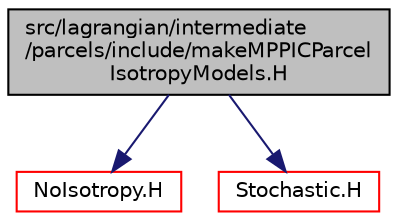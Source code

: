 digraph "src/lagrangian/intermediate/parcels/include/makeMPPICParcelIsotropyModels.H"
{
  bgcolor="transparent";
  edge [fontname="Helvetica",fontsize="10",labelfontname="Helvetica",labelfontsize="10"];
  node [fontname="Helvetica",fontsize="10",shape=record];
  Node1 [label="src/lagrangian/intermediate\l/parcels/include/makeMPPICParcel\lIsotropyModels.H",height=0.2,width=0.4,color="black", fillcolor="grey75", style="filled", fontcolor="black"];
  Node1 -> Node2 [color="midnightblue",fontsize="10",style="solid",fontname="Helvetica"];
  Node2 [label="NoIsotropy.H",height=0.2,width=0.4,color="red",URL="$a06949.html"];
  Node1 -> Node3 [color="midnightblue",fontsize="10",style="solid",fontname="Helvetica"];
  Node3 [label="Stochastic.H",height=0.2,width=0.4,color="red",URL="$a06951.html"];
}
